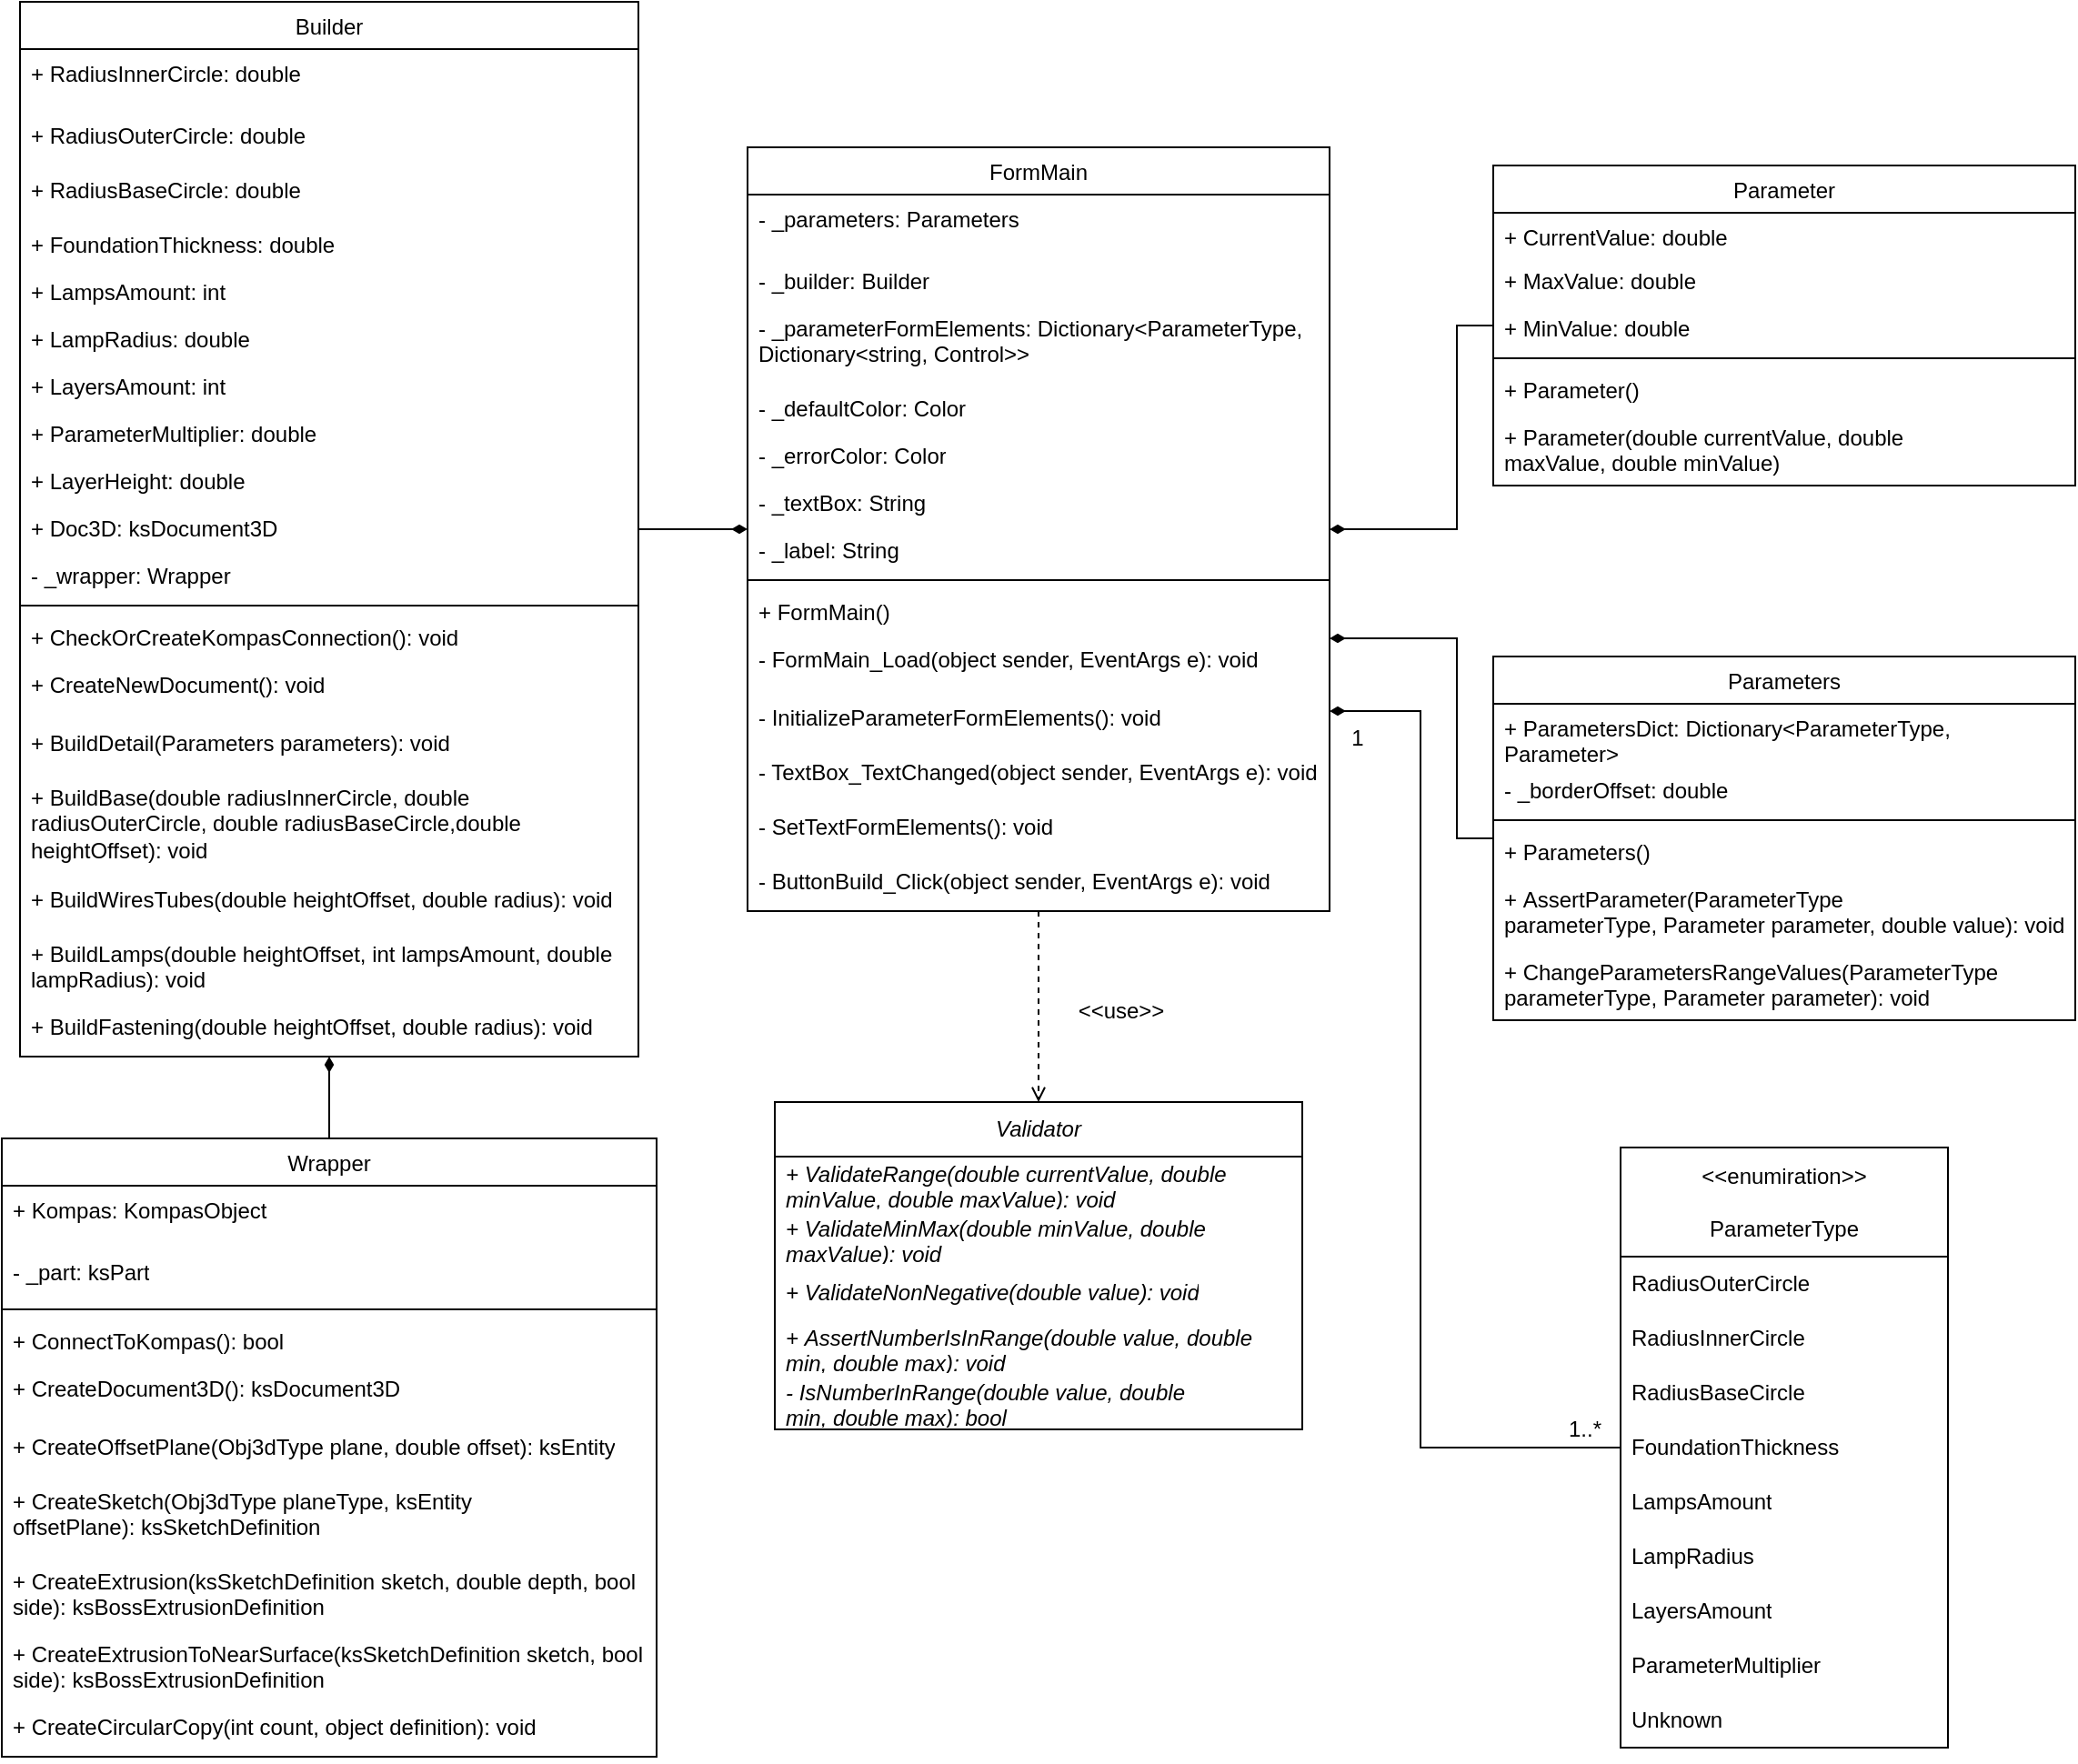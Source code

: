 <mxfile version="22.1.2" type="device">
  <diagram name="Страница — 1" id="qcOd1ieaPcDK6n5Pvgst">
    <mxGraphModel dx="2122" dy="1987" grid="1" gridSize="10" guides="1" tooltips="1" connect="1" arrows="1" fold="1" page="1" pageScale="1" pageWidth="827" pageHeight="1169" math="0" shadow="0">
      <root>
        <mxCell id="0" />
        <mxCell id="1" parent="0" />
        <mxCell id="GlgBGYGWTOKFCCr7DtJ9-49" style="edgeStyle=orthogonalEdgeStyle;rounded=0;orthogonalLoop=1;jettySize=auto;html=1;dashed=1;endArrow=open;endFill=0;" parent="1" edge="1" target="GlgBGYGWTOKFCCr7DtJ9-21" source="9W3alVYstUhv-oQzeofO-43">
          <mxGeometry relative="1" as="geometry">
            <mxPoint x="390" y="428.0" as="sourcePoint" />
            <mxPoint x="442" y="330" as="targetPoint" />
          </mxGeometry>
        </mxCell>
        <mxCell id="GlgBGYGWTOKFCCr7DtJ9-21" value="&lt;i&gt;Validator&lt;/i&gt;" style="swimlane;fontStyle=0;childLayout=stackLayout;horizontal=1;startSize=30;horizontalStack=0;resizeParent=1;resizeParentMax=0;resizeLast=0;collapsible=1;marginBottom=0;whiteSpace=wrap;html=1;" parent="1" vertex="1">
          <mxGeometry x="215" y="405" width="290" height="180" as="geometry" />
        </mxCell>
        <mxCell id="GlgBGYGWTOKFCCr7DtJ9-22" value="&lt;i&gt;+ ValidateRange(double currentValue,&amp;nbsp;&lt;span style=&quot;background-color: initial;&quot;&gt;double minValue,&amp;nbsp;&lt;/span&gt;&lt;span style=&quot;background-color: initial;&quot;&gt;double maxValue): void&lt;/span&gt;&lt;/i&gt;" style="text;strokeColor=none;fillColor=none;align=left;verticalAlign=middle;spacingLeft=4;spacingRight=4;overflow=hidden;points=[[0,0.5],[1,0.5]];portConstraint=eastwest;rotatable=0;whiteSpace=wrap;html=1;" parent="GlgBGYGWTOKFCCr7DtJ9-21" vertex="1">
          <mxGeometry y="30" width="290" height="30" as="geometry" />
        </mxCell>
        <mxCell id="9W3alVYstUhv-oQzeofO-4" value="&lt;i&gt;+&amp;nbsp;ValidateMinMax(double minValue, double maxValue): void&lt;/i&gt;" style="text;strokeColor=none;fillColor=none;align=left;verticalAlign=middle;spacingLeft=4;spacingRight=4;overflow=hidden;points=[[0,0.5],[1,0.5]];portConstraint=eastwest;rotatable=0;whiteSpace=wrap;html=1;" parent="GlgBGYGWTOKFCCr7DtJ9-21" vertex="1">
          <mxGeometry y="60" width="290" height="30" as="geometry" />
        </mxCell>
        <mxCell id="9W3alVYstUhv-oQzeofO-5" value="&lt;i&gt;+ ValidateNonNegative(double value): void&lt;/i&gt;" style="text;strokeColor=none;fillColor=none;align=left;verticalAlign=middle;spacingLeft=4;spacingRight=4;overflow=hidden;points=[[0,0.5],[1,0.5]];portConstraint=eastwest;rotatable=0;whiteSpace=wrap;html=1;" parent="GlgBGYGWTOKFCCr7DtJ9-21" vertex="1">
          <mxGeometry y="90" width="290" height="30" as="geometry" />
        </mxCell>
        <mxCell id="9W3alVYstUhv-oQzeofO-6" value="&lt;i&gt;+&amp;nbsp;AssertNumberIsInRange(&lt;/i&gt;&lt;span style=&quot;font-style: italic; background-color: initial;&quot;&gt;double value,&amp;nbsp;&lt;/span&gt;&lt;span style=&quot;font-style: italic; background-color: initial;&quot;&gt;double min,&amp;nbsp;&lt;/span&gt;&lt;i&gt;&lt;span style=&quot;background-color: initial;&quot;&gt;double max)&lt;/span&gt;: void&lt;/i&gt;" style="text;strokeColor=none;fillColor=none;align=left;verticalAlign=middle;spacingLeft=4;spacingRight=4;overflow=hidden;points=[[0,0.5],[1,0.5]];portConstraint=eastwest;rotatable=0;whiteSpace=wrap;html=1;" parent="GlgBGYGWTOKFCCr7DtJ9-21" vertex="1">
          <mxGeometry y="120" width="290" height="30" as="geometry" />
        </mxCell>
        <mxCell id="9W3alVYstUhv-oQzeofO-8" value="&lt;i&gt;- IsNumberInRange(&lt;/i&gt;&lt;span style=&quot;font-style: italic; background-color: initial;&quot;&gt;double value,&amp;nbsp;&lt;/span&gt;&lt;span style=&quot;font-style: italic; background-color: initial;&quot;&gt;double min,&amp;nbsp;&lt;/span&gt;&lt;i&gt;&lt;span style=&quot;background-color: initial;&quot;&gt;double max)&lt;/span&gt;: bool&lt;/i&gt;" style="text;strokeColor=none;fillColor=none;align=left;verticalAlign=middle;spacingLeft=4;spacingRight=4;overflow=hidden;points=[[0,0.5],[1,0.5]];portConstraint=eastwest;rotatable=0;whiteSpace=wrap;html=1;" parent="GlgBGYGWTOKFCCr7DtJ9-21" vertex="1">
          <mxGeometry y="150" width="290" height="30" as="geometry" />
        </mxCell>
        <mxCell id="lSNkFjeTpOWqWf1twbmg-24" style="edgeStyle=orthogonalEdgeStyle;rounded=0;orthogonalLoop=1;jettySize=auto;html=1;endArrow=diamondThin;endFill=1;" edge="1" parent="1" source="GlgBGYGWTOKFCCr7DtJ9-31" target="9W3alVYstUhv-oQzeofO-43">
          <mxGeometry relative="1" as="geometry">
            <Array as="points">
              <mxPoint x="570" y="595" />
              <mxPoint x="570" y="190" />
            </Array>
          </mxGeometry>
        </mxCell>
        <mxCell id="GlgBGYGWTOKFCCr7DtJ9-31" value="&amp;lt;&amp;lt;enumiration&amp;gt;&amp;gt; &lt;br&gt;&lt;br&gt;ParameterType" style="swimlane;fontStyle=0;childLayout=stackLayout;horizontal=1;startSize=60;horizontalStack=0;resizeParent=1;resizeParentMax=0;resizeLast=0;collapsible=1;marginBottom=0;whiteSpace=wrap;html=1;" parent="1" vertex="1">
          <mxGeometry x="680" y="430" width="180" height="330" as="geometry" />
        </mxCell>
        <mxCell id="GlgBGYGWTOKFCCr7DtJ9-32" value="RadiusOuterCircle" style="text;strokeColor=none;fillColor=none;align=left;verticalAlign=middle;spacingLeft=4;spacingRight=4;overflow=hidden;points=[[0,0.5],[1,0.5]];portConstraint=eastwest;rotatable=0;whiteSpace=wrap;html=1;" parent="GlgBGYGWTOKFCCr7DtJ9-31" vertex="1">
          <mxGeometry y="60" width="180" height="30" as="geometry" />
        </mxCell>
        <mxCell id="GlgBGYGWTOKFCCr7DtJ9-33" value="RadiusInnerCircle" style="text;strokeColor=none;fillColor=none;align=left;verticalAlign=middle;spacingLeft=4;spacingRight=4;overflow=hidden;points=[[0,0.5],[1,0.5]];portConstraint=eastwest;rotatable=0;whiteSpace=wrap;html=1;" parent="GlgBGYGWTOKFCCr7DtJ9-31" vertex="1">
          <mxGeometry y="90" width="180" height="30" as="geometry" />
        </mxCell>
        <mxCell id="GlgBGYGWTOKFCCr7DtJ9-34" value="RadiusBaseCircle" style="text;strokeColor=none;fillColor=none;align=left;verticalAlign=middle;spacingLeft=4;spacingRight=4;overflow=hidden;points=[[0,0.5],[1,0.5]];portConstraint=eastwest;rotatable=0;whiteSpace=wrap;html=1;" parent="GlgBGYGWTOKFCCr7DtJ9-31" vertex="1">
          <mxGeometry y="120" width="180" height="30" as="geometry" />
        </mxCell>
        <mxCell id="GlgBGYGWTOKFCCr7DtJ9-35" value="FoundationThickness" style="text;strokeColor=none;fillColor=none;align=left;verticalAlign=middle;spacingLeft=4;spacingRight=4;overflow=hidden;points=[[0,0.5],[1,0.5]];portConstraint=eastwest;rotatable=0;whiteSpace=wrap;html=1;" parent="GlgBGYGWTOKFCCr7DtJ9-31" vertex="1">
          <mxGeometry y="150" width="180" height="30" as="geometry" />
        </mxCell>
        <mxCell id="GlgBGYGWTOKFCCr7DtJ9-36" value="LampsAmount" style="text;strokeColor=none;fillColor=none;align=left;verticalAlign=middle;spacingLeft=4;spacingRight=4;overflow=hidden;points=[[0,0.5],[1,0.5]];portConstraint=eastwest;rotatable=0;whiteSpace=wrap;html=1;" parent="GlgBGYGWTOKFCCr7DtJ9-31" vertex="1">
          <mxGeometry y="180" width="180" height="30" as="geometry" />
        </mxCell>
        <mxCell id="GlgBGYGWTOKFCCr7DtJ9-37" value="LampRadius" style="text;strokeColor=none;fillColor=none;align=left;verticalAlign=middle;spacingLeft=4;spacingRight=4;overflow=hidden;points=[[0,0.5],[1,0.5]];portConstraint=eastwest;rotatable=0;whiteSpace=wrap;html=1;" parent="GlgBGYGWTOKFCCr7DtJ9-31" vertex="1">
          <mxGeometry y="210" width="180" height="30" as="geometry" />
        </mxCell>
        <mxCell id="9W3alVYstUhv-oQzeofO-1" value="LayersAmount" style="text;strokeColor=none;fillColor=none;align=left;verticalAlign=middle;spacingLeft=4;spacingRight=4;overflow=hidden;points=[[0,0.5],[1,0.5]];portConstraint=eastwest;rotatable=0;whiteSpace=wrap;html=1;" parent="GlgBGYGWTOKFCCr7DtJ9-31" vertex="1">
          <mxGeometry y="240" width="180" height="30" as="geometry" />
        </mxCell>
        <mxCell id="9W3alVYstUhv-oQzeofO-2" value="ParameterMultiplier" style="text;strokeColor=none;fillColor=none;align=left;verticalAlign=middle;spacingLeft=4;spacingRight=4;overflow=hidden;points=[[0,0.5],[1,0.5]];portConstraint=eastwest;rotatable=0;whiteSpace=wrap;html=1;" parent="GlgBGYGWTOKFCCr7DtJ9-31" vertex="1">
          <mxGeometry y="270" width="180" height="30" as="geometry" />
        </mxCell>
        <mxCell id="9W3alVYstUhv-oQzeofO-3" value="Unknown" style="text;strokeColor=none;fillColor=none;align=left;verticalAlign=middle;spacingLeft=4;spacingRight=4;overflow=hidden;points=[[0,0.5],[1,0.5]];portConstraint=eastwest;rotatable=0;whiteSpace=wrap;html=1;" parent="GlgBGYGWTOKFCCr7DtJ9-31" vertex="1">
          <mxGeometry y="300" width="180" height="30" as="geometry" />
        </mxCell>
        <mxCell id="GlgBGYGWTOKFCCr7DtJ9-47" value="1" style="text;html=1;align=center;verticalAlign=middle;resizable=0;points=[];autosize=1;strokeColor=none;fillColor=none;" parent="1" vertex="1">
          <mxGeometry x="520" y="190" width="30" height="30" as="geometry" />
        </mxCell>
        <mxCell id="GlgBGYGWTOKFCCr7DtJ9-48" value="1..*" style="text;html=1;align=center;verticalAlign=middle;resizable=0;points=[];autosize=1;strokeColor=none;fillColor=none;" parent="1" vertex="1">
          <mxGeometry x="640" y="570" width="40" height="30" as="geometry" />
        </mxCell>
        <mxCell id="GlgBGYGWTOKFCCr7DtJ9-50" value="&amp;lt;&amp;lt;use&amp;gt;&amp;gt;" style="text;html=1;align=center;verticalAlign=middle;resizable=0;points=[];autosize=1;strokeColor=none;fillColor=none;" parent="1" vertex="1">
          <mxGeometry x="370" y="340" width="70" height="30" as="geometry" />
        </mxCell>
        <mxCell id="9W3alVYstUhv-oQzeofO-17" value="&lt;span style=&quot;font-weight: normal;&quot;&gt;Parameters&lt;/span&gt;" style="swimlane;fontStyle=1;align=center;verticalAlign=top;childLayout=stackLayout;horizontal=1;startSize=26;horizontalStack=0;resizeParent=1;resizeParentMax=0;resizeLast=0;collapsible=1;marginBottom=0;whiteSpace=wrap;html=1;" parent="1" vertex="1">
          <mxGeometry x="610" y="160" width="320" height="200" as="geometry" />
        </mxCell>
        <mxCell id="9W3alVYstUhv-oQzeofO-18" value="+&amp;nbsp;ParametersDict: Dictionary&amp;lt;ParameterType, Parameter&amp;gt;" style="text;strokeColor=none;fillColor=none;align=left;verticalAlign=top;spacingLeft=4;spacingRight=4;overflow=hidden;rotatable=0;points=[[0,0.5],[1,0.5]];portConstraint=eastwest;whiteSpace=wrap;html=1;" parent="9W3alVYstUhv-oQzeofO-17" vertex="1">
          <mxGeometry y="26" width="320" height="34" as="geometry" />
        </mxCell>
        <mxCell id="9W3alVYstUhv-oQzeofO-21" value="-&amp;nbsp;_borderOffset:&amp;nbsp;double" style="text;strokeColor=none;fillColor=none;align=left;verticalAlign=top;spacingLeft=4;spacingRight=4;overflow=hidden;rotatable=0;points=[[0,0.5],[1,0.5]];portConstraint=eastwest;whiteSpace=wrap;html=1;" parent="9W3alVYstUhv-oQzeofO-17" vertex="1">
          <mxGeometry y="60" width="320" height="26" as="geometry" />
        </mxCell>
        <mxCell id="9W3alVYstUhv-oQzeofO-19" value="" style="line;strokeWidth=1;fillColor=none;align=left;verticalAlign=middle;spacingTop=-1;spacingLeft=3;spacingRight=3;rotatable=0;labelPosition=right;points=[];portConstraint=eastwest;strokeColor=inherit;" parent="9W3alVYstUhv-oQzeofO-17" vertex="1">
          <mxGeometry y="86" width="320" height="8" as="geometry" />
        </mxCell>
        <mxCell id="9W3alVYstUhv-oQzeofO-20" value="+&amp;nbsp;Parameters()" style="text;strokeColor=none;fillColor=none;align=left;verticalAlign=top;spacingLeft=4;spacingRight=4;overflow=hidden;rotatable=0;points=[[0,0.5],[1,0.5]];portConstraint=eastwest;whiteSpace=wrap;html=1;" parent="9W3alVYstUhv-oQzeofO-17" vertex="1">
          <mxGeometry y="94" width="320" height="26" as="geometry" />
        </mxCell>
        <mxCell id="9W3alVYstUhv-oQzeofO-24" value="+&amp;nbsp;AssertParameter(&lt;span style=&quot;background-color: initial;&quot;&gt;ParameterType parameterType,&amp;nbsp;&lt;/span&gt;&lt;span style=&quot;background-color: initial;&quot;&gt;Parameter parameter,&amp;nbsp;&lt;/span&gt;&lt;span style=&quot;background-color: initial;&quot;&gt;double value): void&lt;/span&gt;&lt;span style=&quot;background-color: initial;&quot;&gt;&lt;br&gt;&lt;/span&gt;" style="text;strokeColor=none;fillColor=none;align=left;verticalAlign=top;spacingLeft=4;spacingRight=4;overflow=hidden;rotatable=0;points=[[0,0.5],[1,0.5]];portConstraint=eastwest;whiteSpace=wrap;html=1;" parent="9W3alVYstUhv-oQzeofO-17" vertex="1">
          <mxGeometry y="120" width="320" height="40" as="geometry" />
        </mxCell>
        <mxCell id="9W3alVYstUhv-oQzeofO-23" value="+&amp;nbsp;ChangeParametersRangeValues(&lt;span style=&quot;background-color: initial;&quot;&gt;ParameterType parameterType,&amp;nbsp;&lt;/span&gt;&lt;span style=&quot;background-color: initial;&quot;&gt;Parameter parameter): void&lt;/span&gt;&lt;span style=&quot;background-color: initial;&quot;&gt;&lt;br&gt;&lt;/span&gt;" style="text;strokeColor=none;fillColor=none;align=left;verticalAlign=top;spacingLeft=4;spacingRight=4;overflow=hidden;rotatable=0;points=[[0,0.5],[1,0.5]];portConstraint=eastwest;whiteSpace=wrap;html=1;" parent="9W3alVYstUhv-oQzeofO-17" vertex="1">
          <mxGeometry y="160" width="320" height="40" as="geometry" />
        </mxCell>
        <mxCell id="lSNkFjeTpOWqWf1twbmg-26" style="edgeStyle=orthogonalEdgeStyle;rounded=0;orthogonalLoop=1;jettySize=auto;html=1;endArrow=diamondThin;endFill=1;" edge="1" parent="1" source="9W3alVYstUhv-oQzeofO-32" target="9W3alVYstUhv-oQzeofO-43">
          <mxGeometry relative="1" as="geometry">
            <Array as="points">
              <mxPoint x="590" y="-22" />
              <mxPoint x="590" y="90" />
            </Array>
          </mxGeometry>
        </mxCell>
        <mxCell id="9W3alVYstUhv-oQzeofO-32" value="&lt;span style=&quot;font-weight: normal;&quot;&gt;Parameter&lt;/span&gt;" style="swimlane;fontStyle=1;align=center;verticalAlign=top;childLayout=stackLayout;horizontal=1;startSize=26;horizontalStack=0;resizeParent=1;resizeParentMax=0;resizeLast=0;collapsible=1;marginBottom=0;whiteSpace=wrap;html=1;" parent="1" vertex="1">
          <mxGeometry x="610" y="-110" width="320" height="176" as="geometry" />
        </mxCell>
        <mxCell id="9W3alVYstUhv-oQzeofO-33" value="+&amp;nbsp;CurrentValue: double" style="text;strokeColor=none;fillColor=none;align=left;verticalAlign=top;spacingLeft=4;spacingRight=4;overflow=hidden;rotatable=0;points=[[0,0.5],[1,0.5]];portConstraint=eastwest;whiteSpace=wrap;html=1;" parent="9W3alVYstUhv-oQzeofO-32" vertex="1">
          <mxGeometry y="26" width="320" height="24" as="geometry" />
        </mxCell>
        <mxCell id="9W3alVYstUhv-oQzeofO-34" value="+&amp;nbsp;MaxValue: double" style="text;strokeColor=none;fillColor=none;align=left;verticalAlign=top;spacingLeft=4;spacingRight=4;overflow=hidden;rotatable=0;points=[[0,0.5],[1,0.5]];portConstraint=eastwest;whiteSpace=wrap;html=1;" parent="9W3alVYstUhv-oQzeofO-32" vertex="1">
          <mxGeometry y="50" width="320" height="26" as="geometry" />
        </mxCell>
        <mxCell id="9W3alVYstUhv-oQzeofO-42" value="+ MinValue: double" style="text;strokeColor=none;fillColor=none;align=left;verticalAlign=top;spacingLeft=4;spacingRight=4;overflow=hidden;rotatable=0;points=[[0,0.5],[1,0.5]];portConstraint=eastwest;whiteSpace=wrap;html=1;" parent="9W3alVYstUhv-oQzeofO-32" vertex="1">
          <mxGeometry y="76" width="320" height="26" as="geometry" />
        </mxCell>
        <mxCell id="9W3alVYstUhv-oQzeofO-35" value="" style="line;strokeWidth=1;fillColor=none;align=left;verticalAlign=middle;spacingTop=-1;spacingLeft=3;spacingRight=3;rotatable=0;labelPosition=right;points=[];portConstraint=eastwest;strokeColor=inherit;" parent="9W3alVYstUhv-oQzeofO-32" vertex="1">
          <mxGeometry y="102" width="320" height="8" as="geometry" />
        </mxCell>
        <mxCell id="9W3alVYstUhv-oQzeofO-36" value="+ Parameter()" style="text;strokeColor=none;fillColor=none;align=left;verticalAlign=top;spacingLeft=4;spacingRight=4;overflow=hidden;rotatable=0;points=[[0,0.5],[1,0.5]];portConstraint=eastwest;whiteSpace=wrap;html=1;" parent="9W3alVYstUhv-oQzeofO-32" vertex="1">
          <mxGeometry y="110" width="320" height="26" as="geometry" />
        </mxCell>
        <mxCell id="9W3alVYstUhv-oQzeofO-38" value="&lt;div&gt;+ Parameter(&lt;span style=&quot;background-color: initial;&quot;&gt;double currentValue,&amp;nbsp;&lt;/span&gt;&lt;span style=&quot;background-color: initial;&quot;&gt;double maxValue,&amp;nbsp;&lt;/span&gt;&lt;span style=&quot;background-color: initial;&quot;&gt;double minValue)&lt;/span&gt;&lt;/div&gt;" style="text;strokeColor=none;fillColor=none;align=left;verticalAlign=top;spacingLeft=4;spacingRight=4;overflow=hidden;rotatable=0;points=[[0,0.5],[1,0.5]];portConstraint=eastwest;whiteSpace=wrap;html=1;" parent="9W3alVYstUhv-oQzeofO-32" vertex="1">
          <mxGeometry y="136" width="320" height="40" as="geometry" />
        </mxCell>
        <mxCell id="lSNkFjeTpOWqWf1twbmg-23" style="edgeStyle=orthogonalEdgeStyle;rounded=0;orthogonalLoop=1;jettySize=auto;html=1;endArrow=none;endFill=0;startArrow=diamondThin;startFill=1;" edge="1" parent="1" source="9W3alVYstUhv-oQzeofO-43" target="9W3alVYstUhv-oQzeofO-17">
          <mxGeometry relative="1" as="geometry">
            <Array as="points">
              <mxPoint x="590" y="150" />
              <mxPoint x="590" y="260" />
            </Array>
          </mxGeometry>
        </mxCell>
        <mxCell id="9W3alVYstUhv-oQzeofO-43" value="&lt;span style=&quot;font-weight: normal;&quot;&gt;FormMain&lt;/span&gt;" style="swimlane;fontStyle=1;align=center;verticalAlign=top;childLayout=stackLayout;horizontal=1;startSize=26;horizontalStack=0;resizeParent=1;resizeParentMax=0;resizeLast=0;collapsible=1;marginBottom=0;whiteSpace=wrap;html=1;" parent="1" vertex="1">
          <mxGeometry x="200" y="-120" width="320" height="420" as="geometry" />
        </mxCell>
        <mxCell id="9W3alVYstUhv-oQzeofO-44" value="-&amp;nbsp;_parameters:&amp;nbsp;Parameters" style="text;strokeColor=none;fillColor=none;align=left;verticalAlign=top;spacingLeft=4;spacingRight=4;overflow=hidden;rotatable=0;points=[[0,0.5],[1,0.5]];portConstraint=eastwest;whiteSpace=wrap;html=1;" parent="9W3alVYstUhv-oQzeofO-43" vertex="1">
          <mxGeometry y="26" width="320" height="34" as="geometry" />
        </mxCell>
        <mxCell id="9W3alVYstUhv-oQzeofO-45" value="-&amp;nbsp;_builder: Builder" style="text;strokeColor=none;fillColor=none;align=left;verticalAlign=top;spacingLeft=4;spacingRight=4;overflow=hidden;rotatable=0;points=[[0,0.5],[1,0.5]];portConstraint=eastwest;whiteSpace=wrap;html=1;" parent="9W3alVYstUhv-oQzeofO-43" vertex="1">
          <mxGeometry y="60" width="320" height="26" as="geometry" />
        </mxCell>
        <mxCell id="9W3alVYstUhv-oQzeofO-54" value="- _parameterFormElements:&amp;nbsp;Dictionary&amp;lt;ParameterType, Dictionary&amp;lt;string, Control&amp;gt;&amp;gt;" style="text;strokeColor=none;fillColor=none;align=left;verticalAlign=top;spacingLeft=4;spacingRight=4;overflow=hidden;rotatable=0;points=[[0,0.5],[1,0.5]];portConstraint=eastwest;whiteSpace=wrap;html=1;" parent="9W3alVYstUhv-oQzeofO-43" vertex="1">
          <mxGeometry y="86" width="320" height="44" as="geometry" />
        </mxCell>
        <mxCell id="9W3alVYstUhv-oQzeofO-53" value="-&amp;nbsp;_defaultColor: Color" style="text;strokeColor=none;fillColor=none;align=left;verticalAlign=top;spacingLeft=4;spacingRight=4;overflow=hidden;rotatable=0;points=[[0,0.5],[1,0.5]];portConstraint=eastwest;whiteSpace=wrap;html=1;" parent="9W3alVYstUhv-oQzeofO-43" vertex="1">
          <mxGeometry y="130" width="320" height="26" as="geometry" />
        </mxCell>
        <mxCell id="9W3alVYstUhv-oQzeofO-52" value="-&amp;nbsp;_errorColor: Color" style="text;strokeColor=none;fillColor=none;align=left;verticalAlign=top;spacingLeft=4;spacingRight=4;overflow=hidden;rotatable=0;points=[[0,0.5],[1,0.5]];portConstraint=eastwest;whiteSpace=wrap;html=1;" parent="9W3alVYstUhv-oQzeofO-43" vertex="1">
          <mxGeometry y="156" width="320" height="26" as="geometry" />
        </mxCell>
        <mxCell id="9W3alVYstUhv-oQzeofO-51" value="-&amp;nbsp;_textBox: String" style="text;strokeColor=none;fillColor=none;align=left;verticalAlign=top;spacingLeft=4;spacingRight=4;overflow=hidden;rotatable=0;points=[[0,0.5],[1,0.5]];portConstraint=eastwest;whiteSpace=wrap;html=1;" parent="9W3alVYstUhv-oQzeofO-43" vertex="1">
          <mxGeometry y="182" width="320" height="26" as="geometry" />
        </mxCell>
        <mxCell id="9W3alVYstUhv-oQzeofO-50" value="-&amp;nbsp;_label: String" style="text;strokeColor=none;fillColor=none;align=left;verticalAlign=top;spacingLeft=4;spacingRight=4;overflow=hidden;rotatable=0;points=[[0,0.5],[1,0.5]];portConstraint=eastwest;whiteSpace=wrap;html=1;" parent="9W3alVYstUhv-oQzeofO-43" vertex="1">
          <mxGeometry y="208" width="320" height="26" as="geometry" />
        </mxCell>
        <mxCell id="9W3alVYstUhv-oQzeofO-46" value="" style="line;strokeWidth=1;fillColor=none;align=left;verticalAlign=middle;spacingTop=-1;spacingLeft=3;spacingRight=3;rotatable=0;labelPosition=right;points=[];portConstraint=eastwest;strokeColor=inherit;" parent="9W3alVYstUhv-oQzeofO-43" vertex="1">
          <mxGeometry y="234" width="320" height="8" as="geometry" />
        </mxCell>
        <mxCell id="9W3alVYstUhv-oQzeofO-47" value="+&amp;nbsp;FormMain()" style="text;strokeColor=none;fillColor=none;align=left;verticalAlign=top;spacingLeft=4;spacingRight=4;overflow=hidden;rotatable=0;points=[[0,0.5],[1,0.5]];portConstraint=eastwest;whiteSpace=wrap;html=1;" parent="9W3alVYstUhv-oQzeofO-43" vertex="1">
          <mxGeometry y="242" width="320" height="26" as="geometry" />
        </mxCell>
        <mxCell id="9W3alVYstUhv-oQzeofO-48" value="&lt;span style=&quot;background-color: initial;&quot;&gt;- FormMain_Load(object sender, EventArgs e): void&lt;br&gt;&lt;/span&gt;" style="text;strokeColor=none;fillColor=none;align=left;verticalAlign=top;spacingLeft=4;spacingRight=4;overflow=hidden;rotatable=0;points=[[0,0.5],[1,0.5]];portConstraint=eastwest;whiteSpace=wrap;html=1;" parent="9W3alVYstUhv-oQzeofO-43" vertex="1">
          <mxGeometry y="268" width="320" height="32" as="geometry" />
        </mxCell>
        <mxCell id="9W3alVYstUhv-oQzeofO-49" value="&lt;span style=&quot;background-color: initial;&quot;&gt;- InitializeParameterFormElements(): void&lt;br&gt;&lt;/span&gt;" style="text;strokeColor=none;fillColor=none;align=left;verticalAlign=top;spacingLeft=4;spacingRight=4;overflow=hidden;rotatable=0;points=[[0,0.5],[1,0.5]];portConstraint=eastwest;whiteSpace=wrap;html=1;" parent="9W3alVYstUhv-oQzeofO-43" vertex="1">
          <mxGeometry y="300" width="320" height="30" as="geometry" />
        </mxCell>
        <mxCell id="9W3alVYstUhv-oQzeofO-55" value="&lt;span style=&quot;background-color: initial;&quot;&gt;- TextBox_TextChanged(object sender, EventArgs e): void&lt;br&gt;&lt;/span&gt;" style="text;strokeColor=none;fillColor=none;align=left;verticalAlign=top;spacingLeft=4;spacingRight=4;overflow=hidden;rotatable=0;points=[[0,0.5],[1,0.5]];portConstraint=eastwest;whiteSpace=wrap;html=1;" parent="9W3alVYstUhv-oQzeofO-43" vertex="1">
          <mxGeometry y="330" width="320" height="30" as="geometry" />
        </mxCell>
        <mxCell id="9W3alVYstUhv-oQzeofO-56" value="&lt;span style=&quot;background-color: initial;&quot;&gt;- SetTextFormElements(): void&lt;br&gt;&lt;/span&gt;" style="text;strokeColor=none;fillColor=none;align=left;verticalAlign=top;spacingLeft=4;spacingRight=4;overflow=hidden;rotatable=0;points=[[0,0.5],[1,0.5]];portConstraint=eastwest;whiteSpace=wrap;html=1;" parent="9W3alVYstUhv-oQzeofO-43" vertex="1">
          <mxGeometry y="360" width="320" height="30" as="geometry" />
        </mxCell>
        <mxCell id="9W3alVYstUhv-oQzeofO-57" value="&lt;span style=&quot;background-color: initial;&quot;&gt;- ButtonBuild_Click(object sender, EventArgs e): void&lt;br&gt;&lt;/span&gt;" style="text;strokeColor=none;fillColor=none;align=left;verticalAlign=top;spacingLeft=4;spacingRight=4;overflow=hidden;rotatable=0;points=[[0,0.5],[1,0.5]];portConstraint=eastwest;whiteSpace=wrap;html=1;" parent="9W3alVYstUhv-oQzeofO-43" vertex="1">
          <mxGeometry y="390" width="320" height="30" as="geometry" />
        </mxCell>
        <mxCell id="lSNkFjeTpOWqWf1twbmg-22" style="edgeStyle=orthogonalEdgeStyle;rounded=0;orthogonalLoop=1;jettySize=auto;html=1;endArrow=diamondThin;endFill=1;" edge="1" parent="1" source="9W3alVYstUhv-oQzeofO-59" target="9W3alVYstUhv-oQzeofO-43">
          <mxGeometry relative="1" as="geometry" />
        </mxCell>
        <mxCell id="9W3alVYstUhv-oQzeofO-59" value="&lt;span style=&quot;font-weight: normal;&quot;&gt;Builder&lt;/span&gt;" style="swimlane;fontStyle=1;align=center;verticalAlign=top;childLayout=stackLayout;horizontal=1;startSize=26;horizontalStack=0;resizeParent=1;resizeParentMax=0;resizeLast=0;collapsible=1;marginBottom=0;whiteSpace=wrap;html=1;" parent="1" vertex="1">
          <mxGeometry x="-200" y="-200" width="340" height="580" as="geometry" />
        </mxCell>
        <mxCell id="9W3alVYstUhv-oQzeofO-60" value="+&amp;nbsp;RadiusInnerCircle: double" style="text;strokeColor=none;fillColor=none;align=left;verticalAlign=top;spacingLeft=4;spacingRight=4;overflow=hidden;rotatable=0;points=[[0,0.5],[1,0.5]];portConstraint=eastwest;whiteSpace=wrap;html=1;" parent="9W3alVYstUhv-oQzeofO-59" vertex="1">
          <mxGeometry y="26" width="340" height="34" as="geometry" />
        </mxCell>
        <mxCell id="9W3alVYstUhv-oQzeofO-61" value="+&amp;nbsp;RadiusOuterCircle: double" style="text;strokeColor=none;fillColor=none;align=left;verticalAlign=top;spacingLeft=4;spacingRight=4;overflow=hidden;rotatable=0;points=[[0,0.5],[1,0.5]];portConstraint=eastwest;whiteSpace=wrap;html=1;" parent="9W3alVYstUhv-oQzeofO-59" vertex="1">
          <mxGeometry y="60" width="340" height="30" as="geometry" />
        </mxCell>
        <mxCell id="9W3alVYstUhv-oQzeofO-62" value="+&amp;nbsp;RadiusBaseCircle: double" style="text;strokeColor=none;fillColor=none;align=left;verticalAlign=top;spacingLeft=4;spacingRight=4;overflow=hidden;rotatable=0;points=[[0,0.5],[1,0.5]];portConstraint=eastwest;whiteSpace=wrap;html=1;" parent="9W3alVYstUhv-oQzeofO-59" vertex="1">
          <mxGeometry y="90" width="340" height="30" as="geometry" />
        </mxCell>
        <mxCell id="9W3alVYstUhv-oQzeofO-63" value="+&amp;nbsp;FoundationThickness: double" style="text;strokeColor=none;fillColor=none;align=left;verticalAlign=top;spacingLeft=4;spacingRight=4;overflow=hidden;rotatable=0;points=[[0,0.5],[1,0.5]];portConstraint=eastwest;whiteSpace=wrap;html=1;" parent="9W3alVYstUhv-oQzeofO-59" vertex="1">
          <mxGeometry y="120" width="340" height="26" as="geometry" />
        </mxCell>
        <mxCell id="9W3alVYstUhv-oQzeofO-64" value="+&amp;nbsp;LampsAmount: int" style="text;strokeColor=none;fillColor=none;align=left;verticalAlign=top;spacingLeft=4;spacingRight=4;overflow=hidden;rotatable=0;points=[[0,0.5],[1,0.5]];portConstraint=eastwest;whiteSpace=wrap;html=1;" parent="9W3alVYstUhv-oQzeofO-59" vertex="1">
          <mxGeometry y="146" width="340" height="26" as="geometry" />
        </mxCell>
        <mxCell id="9W3alVYstUhv-oQzeofO-65" value="+&amp;nbsp;LampRadius: double" style="text;strokeColor=none;fillColor=none;align=left;verticalAlign=top;spacingLeft=4;spacingRight=4;overflow=hidden;rotatable=0;points=[[0,0.5],[1,0.5]];portConstraint=eastwest;whiteSpace=wrap;html=1;" parent="9W3alVYstUhv-oQzeofO-59" vertex="1">
          <mxGeometry y="172" width="340" height="26" as="geometry" />
        </mxCell>
        <mxCell id="9W3alVYstUhv-oQzeofO-66" value="+&amp;nbsp;LayersAmount: int" style="text;strokeColor=none;fillColor=none;align=left;verticalAlign=top;spacingLeft=4;spacingRight=4;overflow=hidden;rotatable=0;points=[[0,0.5],[1,0.5]];portConstraint=eastwest;whiteSpace=wrap;html=1;" parent="9W3alVYstUhv-oQzeofO-59" vertex="1">
          <mxGeometry y="198" width="340" height="26" as="geometry" />
        </mxCell>
        <mxCell id="9W3alVYstUhv-oQzeofO-77" value="+&amp;nbsp;ParameterMultiplier: double" style="text;strokeColor=none;fillColor=none;align=left;verticalAlign=top;spacingLeft=4;spacingRight=4;overflow=hidden;rotatable=0;points=[[0,0.5],[1,0.5]];portConstraint=eastwest;whiteSpace=wrap;html=1;" parent="9W3alVYstUhv-oQzeofO-59" vertex="1">
          <mxGeometry y="224" width="340" height="26" as="geometry" />
        </mxCell>
        <mxCell id="9W3alVYstUhv-oQzeofO-76" value="+&amp;nbsp;LayerHeight: double" style="text;strokeColor=none;fillColor=none;align=left;verticalAlign=top;spacingLeft=4;spacingRight=4;overflow=hidden;rotatable=0;points=[[0,0.5],[1,0.5]];portConstraint=eastwest;whiteSpace=wrap;html=1;" parent="9W3alVYstUhv-oQzeofO-59" vertex="1">
          <mxGeometry y="250" width="340" height="26" as="geometry" />
        </mxCell>
        <mxCell id="9W3alVYstUhv-oQzeofO-78" value="+&amp;nbsp;Doc3D:&amp;nbsp;ksDocument3D" style="text;strokeColor=none;fillColor=none;align=left;verticalAlign=top;spacingLeft=4;spacingRight=4;overflow=hidden;rotatable=0;points=[[0,0.5],[1,0.5]];portConstraint=eastwest;whiteSpace=wrap;html=1;" parent="9W3alVYstUhv-oQzeofO-59" vertex="1">
          <mxGeometry y="276" width="340" height="26" as="geometry" />
        </mxCell>
        <mxCell id="9W3alVYstUhv-oQzeofO-75" value="-&amp;nbsp;_wrapper:&amp;nbsp;Wrapper" style="text;strokeColor=none;fillColor=none;align=left;verticalAlign=top;spacingLeft=4;spacingRight=4;overflow=hidden;rotatable=0;points=[[0,0.5],[1,0.5]];portConstraint=eastwest;whiteSpace=wrap;html=1;" parent="9W3alVYstUhv-oQzeofO-59" vertex="1">
          <mxGeometry y="302" width="340" height="26" as="geometry" />
        </mxCell>
        <mxCell id="9W3alVYstUhv-oQzeofO-67" value="" style="line;strokeWidth=1;fillColor=none;align=left;verticalAlign=middle;spacingTop=-1;spacingLeft=3;spacingRight=3;rotatable=0;labelPosition=right;points=[];portConstraint=eastwest;strokeColor=inherit;" parent="9W3alVYstUhv-oQzeofO-59" vertex="1">
          <mxGeometry y="328" width="340" height="8" as="geometry" />
        </mxCell>
        <mxCell id="9W3alVYstUhv-oQzeofO-68" value="+&amp;nbsp;CheckOrCreateKompasConnection(): void" style="text;strokeColor=none;fillColor=none;align=left;verticalAlign=top;spacingLeft=4;spacingRight=4;overflow=hidden;rotatable=0;points=[[0,0.5],[1,0.5]];portConstraint=eastwest;whiteSpace=wrap;html=1;" parent="9W3alVYstUhv-oQzeofO-59" vertex="1">
          <mxGeometry y="336" width="340" height="26" as="geometry" />
        </mxCell>
        <mxCell id="9W3alVYstUhv-oQzeofO-69" value="&lt;span style=&quot;background-color: initial;&quot;&gt;+ CreateNewDocument(): void&lt;br&gt;&lt;/span&gt;" style="text;strokeColor=none;fillColor=none;align=left;verticalAlign=top;spacingLeft=4;spacingRight=4;overflow=hidden;rotatable=0;points=[[0,0.5],[1,0.5]];portConstraint=eastwest;whiteSpace=wrap;html=1;" parent="9W3alVYstUhv-oQzeofO-59" vertex="1">
          <mxGeometry y="362" width="340" height="32" as="geometry" />
        </mxCell>
        <mxCell id="9W3alVYstUhv-oQzeofO-70" value="&lt;span style=&quot;background-color: initial;&quot;&gt;+ BuildDetail(Parameters parameters): void&lt;br&gt;&lt;/span&gt;" style="text;strokeColor=none;fillColor=none;align=left;verticalAlign=top;spacingLeft=4;spacingRight=4;overflow=hidden;rotatable=0;points=[[0,0.5],[1,0.5]];portConstraint=eastwest;whiteSpace=wrap;html=1;" parent="9W3alVYstUhv-oQzeofO-59" vertex="1">
          <mxGeometry y="394" width="340" height="30" as="geometry" />
        </mxCell>
        <mxCell id="9W3alVYstUhv-oQzeofO-71" value="+&amp;nbsp;&lt;span style=&quot;background-color: initial;&quot;&gt;BuildBase(&lt;/span&gt;&lt;span style=&quot;background-color: initial;&quot;&gt;double radiusInnerCircle,&amp;nbsp;&lt;/span&gt;&lt;span style=&quot;background-color: initial;&quot;&gt;double radiusOuterCircle,&amp;nbsp;&lt;/span&gt;&lt;span style=&quot;background-color: initial;&quot;&gt;double radiusBaseCircle,&lt;/span&gt;&lt;span style=&quot;background-color: initial;&quot;&gt;double heightOffset): void&lt;/span&gt;&lt;span style=&quot;background-color: initial;&quot;&gt;&lt;br&gt;&lt;/span&gt;" style="text;strokeColor=none;fillColor=none;align=left;verticalAlign=top;spacingLeft=4;spacingRight=4;overflow=hidden;rotatable=0;points=[[0,0.5],[1,0.5]];portConstraint=eastwest;whiteSpace=wrap;html=1;" parent="9W3alVYstUhv-oQzeofO-59" vertex="1">
          <mxGeometry y="424" width="340" height="56" as="geometry" />
        </mxCell>
        <mxCell id="9W3alVYstUhv-oQzeofO-72" value="&lt;span style=&quot;background-color: initial;&quot;&gt;+ BuildWiresTubes(double heightOffset, double radius): void&lt;br&gt;&lt;/span&gt;" style="text;strokeColor=none;fillColor=none;align=left;verticalAlign=top;spacingLeft=4;spacingRight=4;overflow=hidden;rotatable=0;points=[[0,0.5],[1,0.5]];portConstraint=eastwest;whiteSpace=wrap;html=1;" parent="9W3alVYstUhv-oQzeofO-59" vertex="1">
          <mxGeometry y="480" width="340" height="30" as="geometry" />
        </mxCell>
        <mxCell id="9W3alVYstUhv-oQzeofO-73" value="&lt;span style=&quot;background-color: initial;&quot;&gt;+ BuildLamps(double heightOffset, int lampsAmount, double lampRadius): void&lt;br&gt;&lt;/span&gt;" style="text;strokeColor=none;fillColor=none;align=left;verticalAlign=top;spacingLeft=4;spacingRight=4;overflow=hidden;rotatable=0;points=[[0,0.5],[1,0.5]];portConstraint=eastwest;whiteSpace=wrap;html=1;" parent="9W3alVYstUhv-oQzeofO-59" vertex="1">
          <mxGeometry y="510" width="340" height="40" as="geometry" />
        </mxCell>
        <mxCell id="9W3alVYstUhv-oQzeofO-79" value="&lt;span style=&quot;background-color: initial;&quot;&gt;+ BuildFastening(double heightOffset, double radius): void&lt;br&gt;&lt;/span&gt;" style="text;strokeColor=none;fillColor=none;align=left;verticalAlign=top;spacingLeft=4;spacingRight=4;overflow=hidden;rotatable=0;points=[[0,0.5],[1,0.5]];portConstraint=eastwest;whiteSpace=wrap;html=1;" parent="9W3alVYstUhv-oQzeofO-59" vertex="1">
          <mxGeometry y="550" width="340" height="30" as="geometry" />
        </mxCell>
        <mxCell id="lSNkFjeTpOWqWf1twbmg-21" style="edgeStyle=orthogonalEdgeStyle;rounded=0;orthogonalLoop=1;jettySize=auto;html=1;endArrow=diamondThin;endFill=1;" edge="1" parent="1" source="lSNkFjeTpOWqWf1twbmg-1" target="9W3alVYstUhv-oQzeofO-59">
          <mxGeometry relative="1" as="geometry" />
        </mxCell>
        <mxCell id="lSNkFjeTpOWqWf1twbmg-1" value="&lt;span style=&quot;font-weight: 400;&quot;&gt;Wrapper&lt;/span&gt;" style="swimlane;fontStyle=1;align=center;verticalAlign=top;childLayout=stackLayout;horizontal=1;startSize=26;horizontalStack=0;resizeParent=1;resizeParentMax=0;resizeLast=0;collapsible=1;marginBottom=0;whiteSpace=wrap;html=1;" vertex="1" parent="1">
          <mxGeometry x="-210" y="425" width="360" height="340" as="geometry" />
        </mxCell>
        <mxCell id="lSNkFjeTpOWqWf1twbmg-2" value="+&amp;nbsp;Kompas:&amp;nbsp;KompasObject" style="text;strokeColor=none;fillColor=none;align=left;verticalAlign=top;spacingLeft=4;spacingRight=4;overflow=hidden;rotatable=0;points=[[0,0.5],[1,0.5]];portConstraint=eastwest;whiteSpace=wrap;html=1;" vertex="1" parent="lSNkFjeTpOWqWf1twbmg-1">
          <mxGeometry y="26" width="360" height="34" as="geometry" />
        </mxCell>
        <mxCell id="lSNkFjeTpOWqWf1twbmg-3" value="-&amp;nbsp;_part:&amp;nbsp;ksPart" style="text;strokeColor=none;fillColor=none;align=left;verticalAlign=top;spacingLeft=4;spacingRight=4;overflow=hidden;rotatable=0;points=[[0,0.5],[1,0.5]];portConstraint=eastwest;whiteSpace=wrap;html=1;" vertex="1" parent="lSNkFjeTpOWqWf1twbmg-1">
          <mxGeometry y="60" width="360" height="30" as="geometry" />
        </mxCell>
        <mxCell id="lSNkFjeTpOWqWf1twbmg-13" value="" style="line;strokeWidth=1;fillColor=none;align=left;verticalAlign=middle;spacingTop=-1;spacingLeft=3;spacingRight=3;rotatable=0;labelPosition=right;points=[];portConstraint=eastwest;strokeColor=inherit;" vertex="1" parent="lSNkFjeTpOWqWf1twbmg-1">
          <mxGeometry y="90" width="360" height="8" as="geometry" />
        </mxCell>
        <mxCell id="lSNkFjeTpOWqWf1twbmg-14" value="+&amp;nbsp;ConnectToKompas(): bool" style="text;strokeColor=none;fillColor=none;align=left;verticalAlign=top;spacingLeft=4;spacingRight=4;overflow=hidden;rotatable=0;points=[[0,0.5],[1,0.5]];portConstraint=eastwest;whiteSpace=wrap;html=1;" vertex="1" parent="lSNkFjeTpOWqWf1twbmg-1">
          <mxGeometry y="98" width="360" height="26" as="geometry" />
        </mxCell>
        <mxCell id="lSNkFjeTpOWqWf1twbmg-15" value="&lt;span style=&quot;background-color: initial;&quot;&gt;+ CreateDocument3D(): ksDocument3D&lt;br&gt;&lt;/span&gt;" style="text;strokeColor=none;fillColor=none;align=left;verticalAlign=top;spacingLeft=4;spacingRight=4;overflow=hidden;rotatable=0;points=[[0,0.5],[1,0.5]];portConstraint=eastwest;whiteSpace=wrap;html=1;" vertex="1" parent="lSNkFjeTpOWqWf1twbmg-1">
          <mxGeometry y="124" width="360" height="32" as="geometry" />
        </mxCell>
        <mxCell id="lSNkFjeTpOWqWf1twbmg-16" value="&lt;span style=&quot;background-color: initial;&quot;&gt;+ CreateOffsetPlane(Obj3dType plane, double offset): ksEntity&lt;br&gt;&lt;/span&gt;" style="text;strokeColor=none;fillColor=none;align=left;verticalAlign=top;spacingLeft=4;spacingRight=4;overflow=hidden;rotatable=0;points=[[0,0.5],[1,0.5]];portConstraint=eastwest;whiteSpace=wrap;html=1;" vertex="1" parent="lSNkFjeTpOWqWf1twbmg-1">
          <mxGeometry y="156" width="360" height="30" as="geometry" />
        </mxCell>
        <mxCell id="lSNkFjeTpOWqWf1twbmg-17" value="+&amp;nbsp;&lt;span style=&quot;background-color: initial;&quot;&gt;CreateSketch(&lt;/span&gt;&lt;span style=&quot;background-color: initial;&quot;&gt;Obj3dType planeType,&amp;nbsp;&lt;/span&gt;&lt;span style=&quot;background-color: initial;&quot;&gt;ksEntity offsetPlane):&amp;nbsp;&lt;/span&gt;&lt;span style=&quot;background-color: initial;&quot;&gt;ksSketchDefinition&lt;br&gt;&lt;/span&gt;" style="text;strokeColor=none;fillColor=none;align=left;verticalAlign=top;spacingLeft=4;spacingRight=4;overflow=hidden;rotatable=0;points=[[0,0.5],[1,0.5]];portConstraint=eastwest;whiteSpace=wrap;html=1;" vertex="1" parent="lSNkFjeTpOWqWf1twbmg-1">
          <mxGeometry y="186" width="360" height="44" as="geometry" />
        </mxCell>
        <mxCell id="lSNkFjeTpOWqWf1twbmg-18" value="+&amp;nbsp;&lt;span style=&quot;background-color: initial;&quot;&gt;CreateExtrusion(&lt;/span&gt;&lt;span style=&quot;background-color: initial;&quot;&gt;ksSketchDefinition sketch, double depth, bool side):&amp;nbsp;&lt;/span&gt;&lt;span style=&quot;background-color: initial;&quot;&gt;ksBossExtrusionDefinition&lt;br&gt;&lt;/span&gt;" style="text;strokeColor=none;fillColor=none;align=left;verticalAlign=top;spacingLeft=4;spacingRight=4;overflow=hidden;rotatable=0;points=[[0,0.5],[1,0.5]];portConstraint=eastwest;whiteSpace=wrap;html=1;" vertex="1" parent="lSNkFjeTpOWqWf1twbmg-1">
          <mxGeometry y="230" width="360" height="40" as="geometry" />
        </mxCell>
        <mxCell id="lSNkFjeTpOWqWf1twbmg-19" value="+&amp;nbsp;&lt;span style=&quot;background-color: initial;&quot;&gt;CreateExtrusionToNearSurface(&lt;/span&gt;&lt;span style=&quot;background-color: initial;&quot;&gt;ksSketchDefinition sketch,&amp;nbsp;&lt;/span&gt;&lt;span style=&quot;background-color: initial;&quot;&gt;bool side):&amp;nbsp;&lt;/span&gt;&lt;span style=&quot;background-color: initial;&quot;&gt;ksBossExtrusionDefinition&lt;br&gt;&lt;/span&gt;" style="text;strokeColor=none;fillColor=none;align=left;verticalAlign=top;spacingLeft=4;spacingRight=4;overflow=hidden;rotatable=0;points=[[0,0.5],[1,0.5]];portConstraint=eastwest;whiteSpace=wrap;html=1;" vertex="1" parent="lSNkFjeTpOWqWf1twbmg-1">
          <mxGeometry y="270" width="360" height="40" as="geometry" />
        </mxCell>
        <mxCell id="lSNkFjeTpOWqWf1twbmg-20" value="&lt;span style=&quot;background-color: initial;&quot;&gt;+ CreateCircularCopy(int count, object definition): void&lt;br&gt;&lt;/span&gt;" style="text;strokeColor=none;fillColor=none;align=left;verticalAlign=top;spacingLeft=4;spacingRight=4;overflow=hidden;rotatable=0;points=[[0,0.5],[1,0.5]];portConstraint=eastwest;whiteSpace=wrap;html=1;" vertex="1" parent="lSNkFjeTpOWqWf1twbmg-1">
          <mxGeometry y="310" width="360" height="30" as="geometry" />
        </mxCell>
      </root>
    </mxGraphModel>
  </diagram>
</mxfile>
